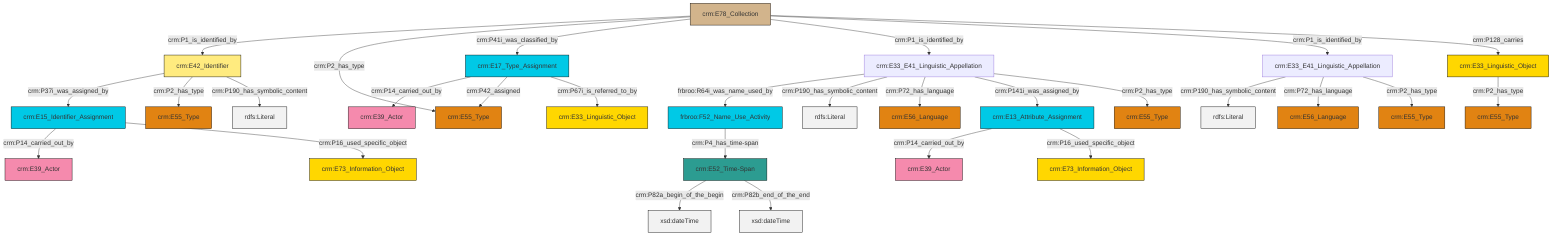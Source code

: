 graph TD
classDef Literal fill:#f2f2f2,stroke:#000000;
classDef CRM_Entity fill:#FFFFFF,stroke:#000000;
classDef Temporal_Entity fill:#00C9E6, stroke:#000000;
classDef Type fill:#E18312, stroke:#000000;
classDef Time-Span fill:#2C9C91, stroke:#000000;
classDef Appellation fill:#FFEB7F, stroke:#000000;
classDef Place fill:#008836, stroke:#000000;
classDef Persistent_Item fill:#B266B2, stroke:#000000;
classDef Conceptual_Object fill:#FFD700, stroke:#000000;
classDef Physical_Thing fill:#D2B48C, stroke:#000000;
classDef Actor fill:#f58aad, stroke:#000000;
classDef PC_Classes fill:#4ce600, stroke:#000000;
classDef Multi fill:#cccccc,stroke:#000000;

0["crm:E33_E41_Linguistic_Appellation"]:::Default -->|crm:P190_has_symbolic_content| 1[rdfs:Literal]:::Literal
0["crm:E33_E41_Linguistic_Appellation"]:::Default -->|crm:P72_has_language| 4["crm:E56_Language"]:::Type
5["crm:E17_Type_Assignment"]:::Temporal_Entity -->|crm:P14_carried_out_by| 6["crm:E39_Actor"]:::Actor
7["crm:E33_E41_Linguistic_Appellation"]:::Default -->|frbroo:R64i_was_name_used_by| 8["frbroo:F52_Name_Use_Activity"]:::Temporal_Entity
7["crm:E33_E41_Linguistic_Appellation"]:::Default -->|crm:P190_has_symbolic_content| 9[rdfs:Literal]:::Literal
5["crm:E17_Type_Assignment"]:::Temporal_Entity -->|crm:P42_assigned| 21["crm:E55_Type"]:::Type
0["crm:E33_E41_Linguistic_Appellation"]:::Default -->|crm:P2_has_type| 24["crm:E55_Type"]:::Type
22["crm:E78_Collection"]:::Physical_Thing -->|crm:P1_is_identified_by| 25["crm:E42_Identifier"]:::Appellation
5["crm:E17_Type_Assignment"]:::Temporal_Entity -->|crm:P67i_is_referred_to_by| 26["crm:E33_Linguistic_Object"]:::Conceptual_Object
32["crm:E33_Linguistic_Object"]:::Conceptual_Object -->|crm:P2_has_type| 33["crm:E55_Type"]:::Type
7["crm:E33_E41_Linguistic_Appellation"]:::Default -->|crm:P72_has_language| 2["crm:E56_Language"]:::Type
22["crm:E78_Collection"]:::Physical_Thing -->|crm:P2_has_type| 21["crm:E55_Type"]:::Type
10["crm:E52_Time-Span"]:::Time-Span -->|crm:P82a_begin_of_the_begin| 37[xsd:dateTime]:::Literal
7["crm:E33_E41_Linguistic_Appellation"]:::Default -->|crm:P141i_was_assigned_by| 12["crm:E13_Attribute_Assignment"]:::Temporal_Entity
10["crm:E52_Time-Span"]:::Time-Span -->|crm:P82b_end_of_the_end| 39[xsd:dateTime]:::Literal
25["crm:E42_Identifier"]:::Appellation -->|crm:P37i_was_assigned_by| 30["crm:E15_Identifier_Assignment"]:::Temporal_Entity
7["crm:E33_E41_Linguistic_Appellation"]:::Default -->|crm:P2_has_type| 42["crm:E55_Type"]:::Type
25["crm:E42_Identifier"]:::Appellation -->|crm:P2_has_type| 40["crm:E55_Type"]:::Type
12["crm:E13_Attribute_Assignment"]:::Temporal_Entity -->|crm:P14_carried_out_by| 14["crm:E39_Actor"]:::Actor
8["frbroo:F52_Name_Use_Activity"]:::Temporal_Entity -->|crm:P4_has_time-span| 10["crm:E52_Time-Span"]:::Time-Span
12["crm:E13_Attribute_Assignment"]:::Temporal_Entity -->|crm:P16_used_specific_object| 16["crm:E73_Information_Object"]:::Conceptual_Object
22["crm:E78_Collection"]:::Physical_Thing -->|crm:P41i_was_classified_by| 5["crm:E17_Type_Assignment"]:::Temporal_Entity
22["crm:E78_Collection"]:::Physical_Thing -->|crm:P1_is_identified_by| 7["crm:E33_E41_Linguistic_Appellation"]:::Default
22["crm:E78_Collection"]:::Physical_Thing -->|crm:P1_is_identified_by| 0["crm:E33_E41_Linguistic_Appellation"]:::Default
25["crm:E42_Identifier"]:::Appellation -->|crm:P190_has_symbolic_content| 51[rdfs:Literal]:::Literal
30["crm:E15_Identifier_Assignment"]:::Temporal_Entity -->|crm:P14_carried_out_by| 43["crm:E39_Actor"]:::Actor
30["crm:E15_Identifier_Assignment"]:::Temporal_Entity -->|crm:P16_used_specific_object| 19["crm:E73_Information_Object"]:::Conceptual_Object
22["crm:E78_Collection"]:::Physical_Thing -->|crm:P128_carries| 32["crm:E33_Linguistic_Object"]:::Conceptual_Object